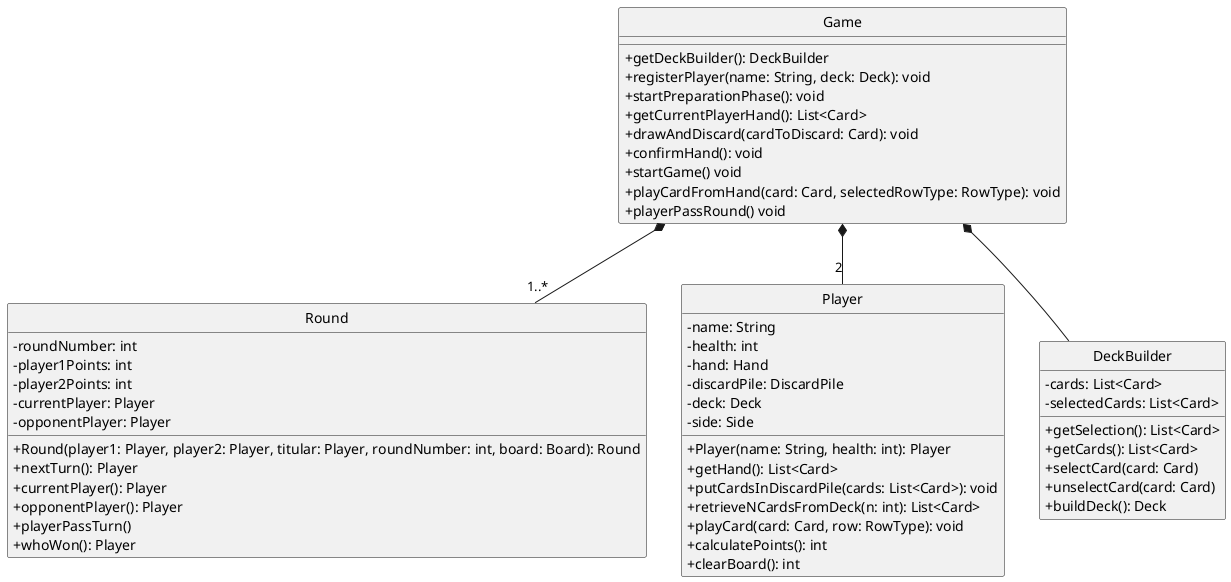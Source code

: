 @startuml

skinparam monochrome true
hide circle
skinparam classAttributeIconSize 0

' =====================
' GAME
' =====================
class Game {
  +getDeckBuilder(): DeckBuilder
  +registerPlayer(name: String, deck: Deck): void
  +startPreparationPhase(): void
  +getCurrentPlayerHand(): List<Card>
  +drawAndDiscard(cardToDiscard: Card): void
  +confirmHand(): void
  +startGame() void
  +playCardFromHand(card: Card, selectedRowType: RowType): void
  +playerPassRound() void
}

class Round {
  -roundNumber: int
  -player1Points: int
  -player2Points: int
  -currentPlayer: Player
  -opponentPlayer: Player
  +Round(player1: Player, player2: Player, titular: Player, roundNumber: int, board: Board): Round
  +nextTurn(): Player
  +currentPlayer(): Player
  +opponentPlayer(): Player
  +playerPassTurn()
  +whoWon(): Player
}

class Player {
  -name: String
  -health: int
  -hand: Hand
  -discardPile: DiscardPile
  -deck: Deck
  -side: Side
  +Player(name: String, health: int): Player
  +getHand(): List<Card>
  +putCardsInDiscardPile(cards: List<Card>): void
  +retrieveNCardsFromDeck(n: int): List<Card>
  +playCard(card: Card, row: RowType): void
  +calculatePoints(): int
  +clearBoard(): int
}

class DeckBuilder {
  -cards: List<Card>
  -selectedCards: List<Card>
  +getSelection(): List<Card>
  +getCards(): List<Card>
  +selectCard(card: Card)
  +unselectCard(card: Card)
  +buildDeck(): Deck
}

' =====================
' RELATIONSHIPS
' =====================

Game *-- "1..*" Round
Game *-- "2" Player
Game *-- DeckBuilder

@enduml

